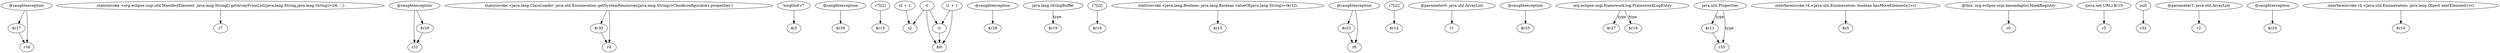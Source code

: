 digraph g {
0[label="@caughtexception"]
1[label="$r17"]
0->1[label=""]
2[label="staticinvoke <org.eclipse.osgi.util.ManifestElement: java.lang.String[] getArrayFromList(java.lang.String,java.lang.String)>(r6, ',')"]
3[label="r7"]
2->3[label=""]
4[label="@caughtexception"]
5[label="r31"]
4->5[label=""]
6[label="$r30"]
7[label="r4"]
6->7[label=""]
8[label="lengthof r7"]
9[label="$i3"]
8->9[label=""]
10[label="@caughtexception"]
11[label="$r29"]
10->11[label=""]
12[label="r7[i2]"]
13[label="$r15"]
12->13[label=""]
14[label="staticinvoke <java.lang.ClassLoader: java.util.Enumeration getSystemResources(java.lang.String)>('hookconfigurators.properties')"]
14->6[label=""]
14->7[label=""]
15[label="0"]
16[label="i2"]
15->16[label=""]
17[label="@caughtexception"]
18[label="$r28"]
17->18[label=""]
19[label="java.lang.StringBuffer"]
20[label="$r19"]
19->20[label="type"]
21[label="r7[i2]"]
22[label="$r16"]
21->22[label=""]
23[label="$r26"]
4->23[label=""]
24[label="i1"]
15->24[label=""]
25[label="staticinvoke <java.lang.Boolean: java.lang.Boolean valueOf(java.lang.String)>($r12)"]
26[label="$r13"]
25->26[label=""]
27[label="@caughtexception"]
28[label="$r23"]
27->28[label=""]
29[label="r7[i2]"]
30[label="$r14"]
29->30[label=""]
31[label="@parameter0: java.util.ArrayList"]
32[label="r1"]
31->32[label=""]
33[label="i1 + 1"]
34[label="$i0"]
33->34[label=""]
35[label="i2 + 1"]
35->16[label=""]
15->34[label=""]
23->5[label=""]
33->24[label=""]
36[label="@caughtexception"]
37[label="$r25"]
36->37[label=""]
38[label="org.eclipse.osgi.framework.log.FrameworkLogEntry"]
39[label="$r27"]
38->39[label="type"]
40[label="$r11"]
41[label="r33"]
40->41[label=""]
42[label="r8"]
27->42[label=""]
43[label="interfaceinvoke r4.<java.util.Enumeration: boolean hasMoreElements()>()"]
44[label="$z5"]
43->44[label=""]
45[label="@this: org.eclipse.osgi.baseadaptor.HookRegistry"]
46[label="r0"]
45->46[label=""]
47[label="(java.net.URL) $r10"]
48[label="r5"]
47->48[label=""]
49[label="null"]
50[label="r32"]
49->50[label=""]
51[label="@parameter1: java.util.ArrayList"]
52[label="r2"]
51->52[label=""]
24->34[label=""]
53[label="$r18"]
38->53[label="type"]
28->42[label=""]
54[label="r34"]
0->54[label=""]
1->54[label=""]
55[label="java.util.Properties"]
55->41[label="type"]
55->40[label="type"]
56[label="@caughtexception"]
57[label="$r24"]
56->57[label=""]
58[label="interfaceinvoke r4.<java.util.Enumeration: java.lang.Object nextElement()>()"]
59[label="$r10"]
58->59[label=""]
}